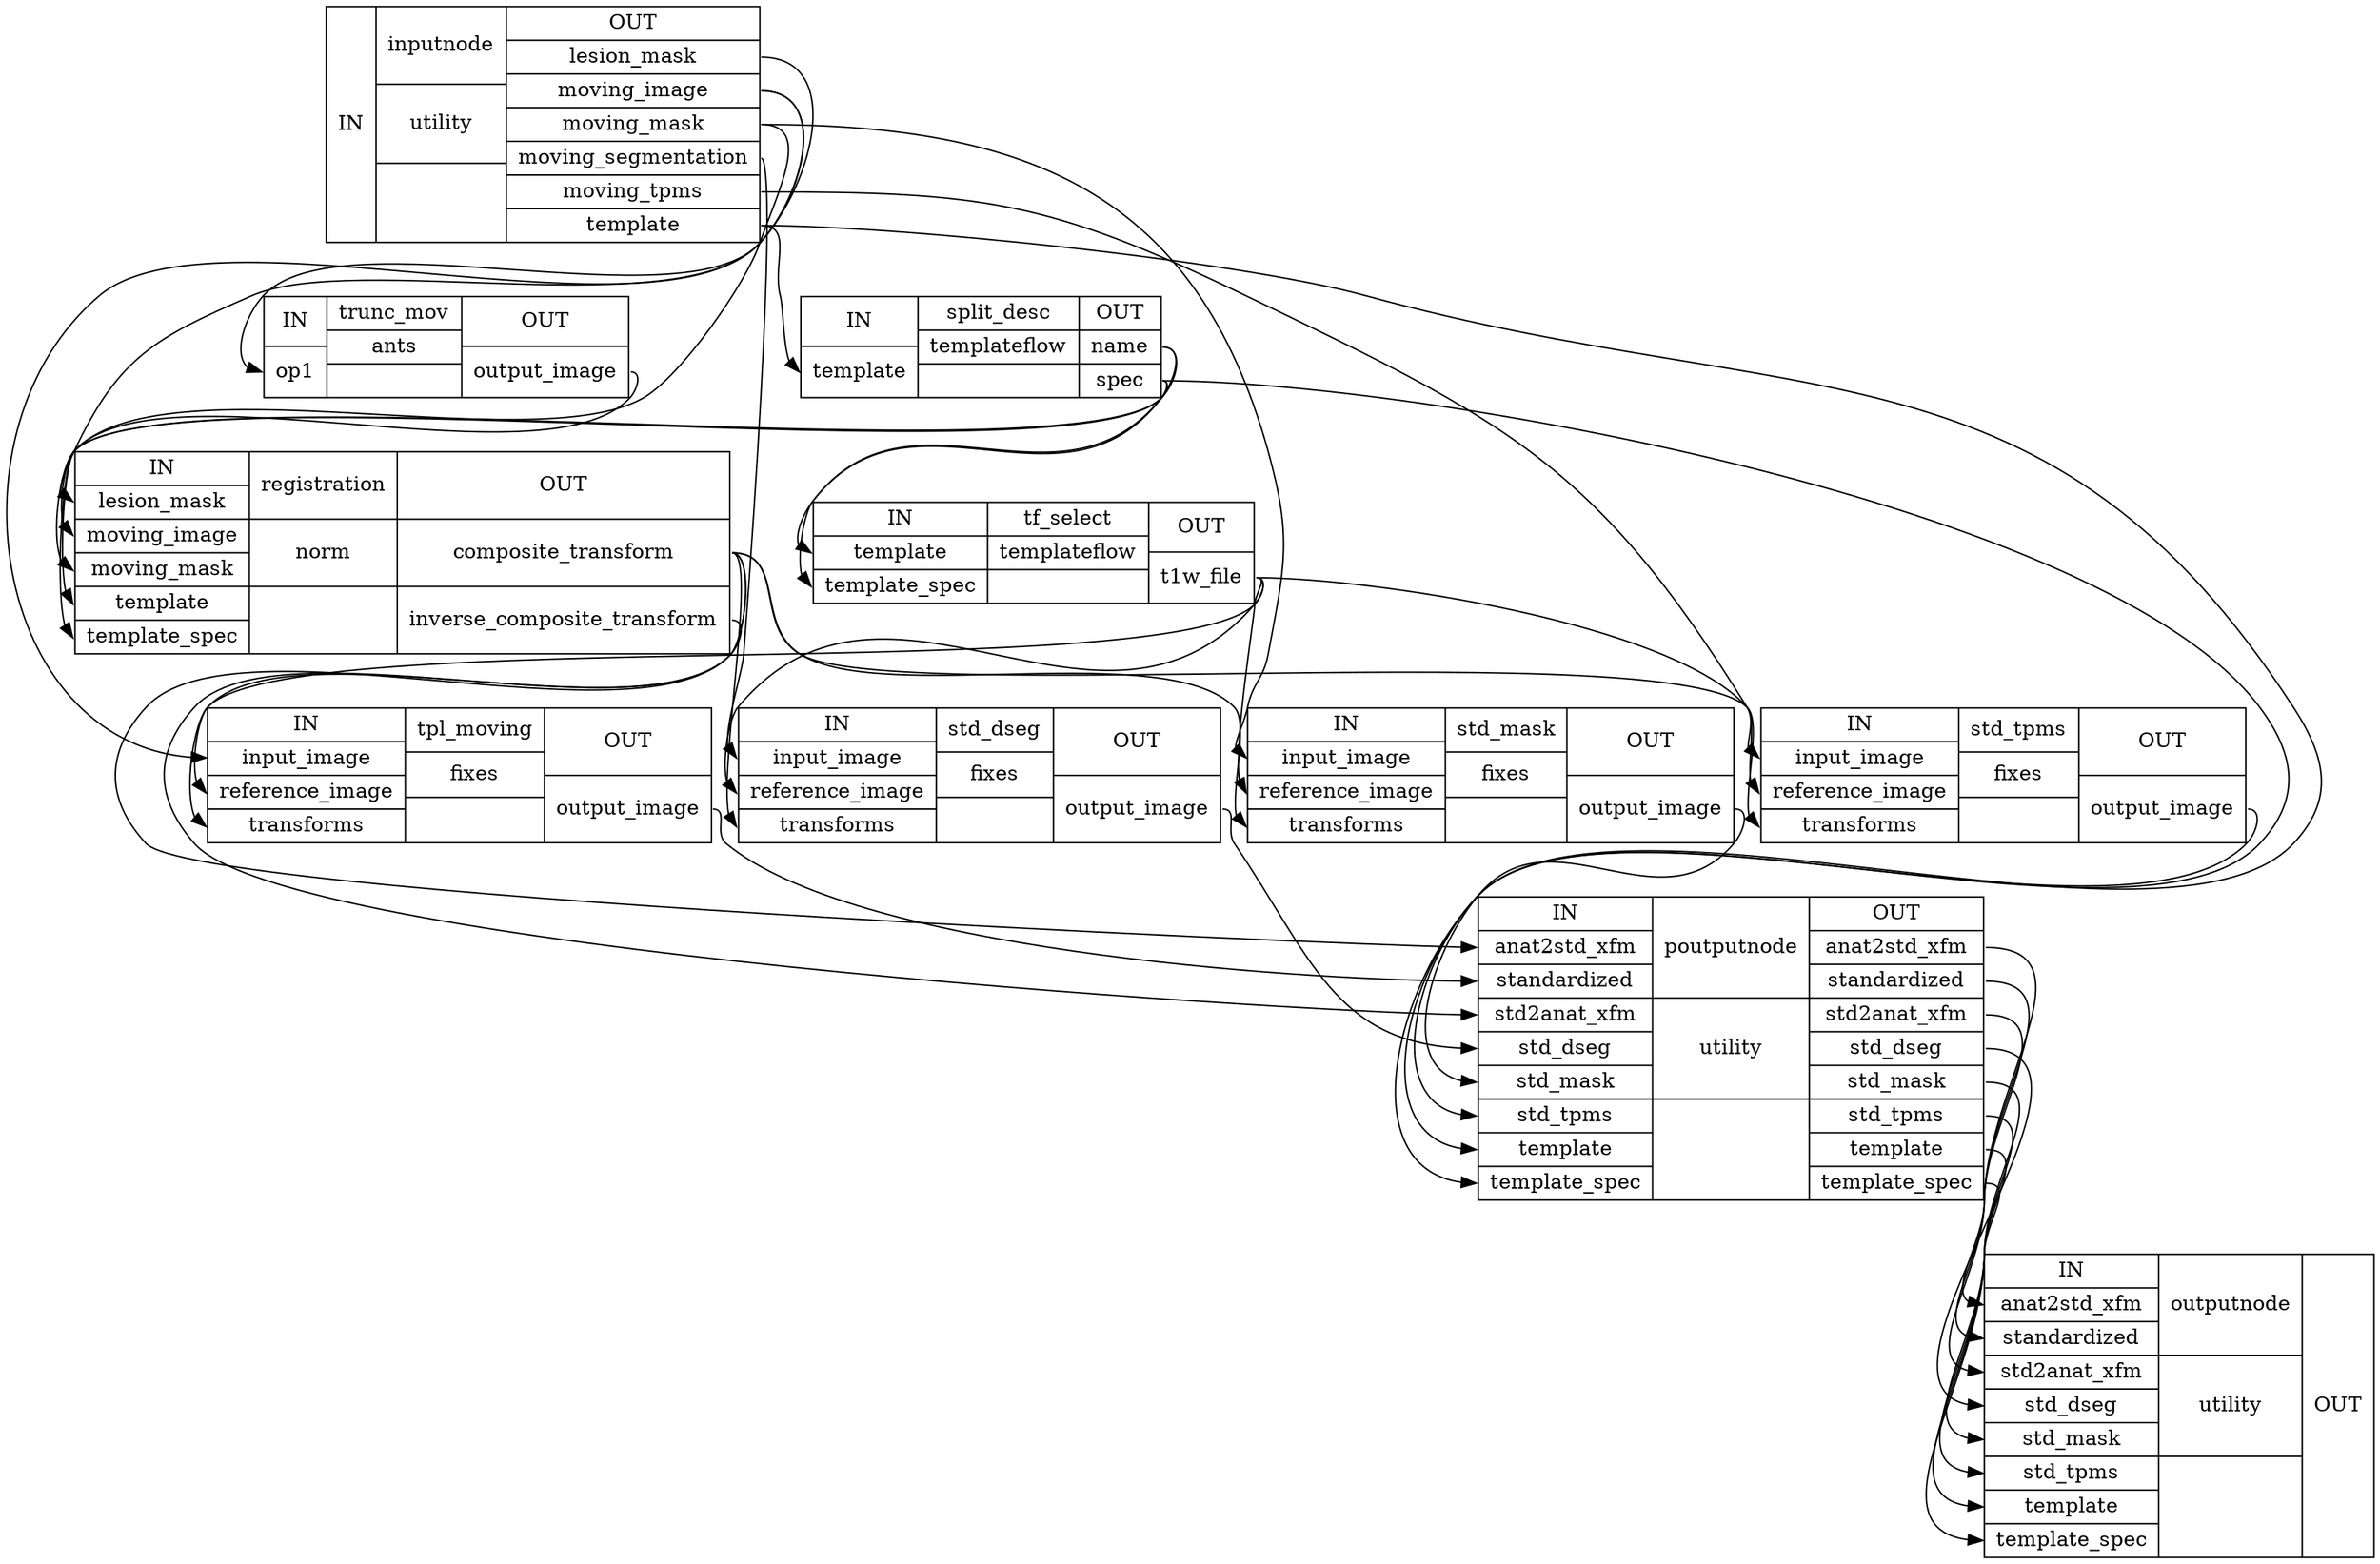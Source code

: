 digraph structs {
node [shape=record];
anat_norm_wfinputnode [label="{IN}|{ inputnode | utility |  }|{OUT|<outlesionmask> lesion_mask|<outmovingimage> moving_image|<outmovingmask> moving_mask|<outmovingsegmentation> moving_segmentation|<outmovingtpms> moving_tpms|<outtemplate> template}"];
anat_norm_wftrunc_mov [label="{IN|<inop1> op1}|{ trunc_mov | ants |  }|{OUT|<outoutputimage> output_image}"];
anat_norm_wfsplit_desc [label="{IN|<intemplate> template}|{ split_desc | templateflow |  }|{OUT|<outname> name|<outspec> spec}"];
anat_norm_wfregistration [label="{IN|<inlesionmask> lesion_mask|<inmovingimage> moving_image|<inmovingmask> moving_mask|<intemplate> template|<intemplatespec> template_spec}|{ registration | norm |  }|{OUT|<outcompositetransform> composite_transform|<outinversecompositetransform> inverse_composite_transform}"];
anat_norm_wftf_select [label="{IN|<intemplate> template|<intemplatespec> template_spec}|{ tf_select | templateflow |  }|{OUT|<outt1wfile> t1w_file}"];
anat_norm_wfstd_tpms [label="{IN|<ininputimage> input_image|<inreferenceimage> reference_image|<intransforms> transforms}|{ std_tpms | fixes |  }|{OUT|<outoutputimage> output_image}"];
anat_norm_wfstd_dseg [label="{IN|<ininputimage> input_image|<inreferenceimage> reference_image|<intransforms> transforms}|{ std_dseg | fixes |  }|{OUT|<outoutputimage> output_image}"];
anat_norm_wfstd_mask [label="{IN|<ininputimage> input_image|<inreferenceimage> reference_image|<intransforms> transforms}|{ std_mask | fixes |  }|{OUT|<outoutputimage> output_image}"];
anat_norm_wftpl_moving [label="{IN|<ininputimage> input_image|<inreferenceimage> reference_image|<intransforms> transforms}|{ tpl_moving | fixes |  }|{OUT|<outoutputimage> output_image}"];
anat_norm_wfpoutputnode [label="{IN|<inanat2stdxfm> anat2std_xfm|<instandardized> standardized|<instd2anatxfm> std2anat_xfm|<instddseg> std_dseg|<instdmask> std_mask|<instdtpms> std_tpms|<intemplate> template|<intemplatespec> template_spec}|{ poutputnode | utility |  }|{OUT|<outanat2stdxfm> anat2std_xfm|<outstandardized> standardized|<outstd2anatxfm> std2anat_xfm|<outstddseg> std_dseg|<outstdmask> std_mask|<outstdtpms> std_tpms|<outtemplate> template|<outtemplatespec> template_spec}"];
anat_norm_wfoutputnode [label="{IN|<inanat2stdxfm> anat2std_xfm|<instandardized> standardized|<instd2anatxfm> std2anat_xfm|<instddseg> std_dseg|<instdmask> std_mask|<instdtpms> std_tpms|<intemplate> template|<intemplatespec> template_spec}|{ outputnode | utility |  }|{OUT}"];
anat_norm_wfinputnode:outlesionmask:e -> anat_norm_wfregistration:inlesionmask:w;
anat_norm_wfinputnode:outmovingimage:e -> anat_norm_wftpl_moving:ininputimage:w;
anat_norm_wfinputnode:outmovingimage:e -> anat_norm_wftrunc_mov:inop1:w;
anat_norm_wfinputnode:outmovingmask:e -> anat_norm_wfregistration:inmovingmask:w;
anat_norm_wfinputnode:outmovingmask:e -> anat_norm_wfstd_mask:ininputimage:w;
anat_norm_wfinputnode:outmovingsegmentation:e -> anat_norm_wfstd_dseg:ininputimage:w;
anat_norm_wfinputnode:outmovingtpms:e -> anat_norm_wfstd_tpms:ininputimage:w;
anat_norm_wfinputnode:outtemplate:e -> anat_norm_wfpoutputnode:intemplate:w;
anat_norm_wfinputnode:outtemplate:e -> anat_norm_wfsplit_desc:intemplate:w;
anat_norm_wfpoutputnode:outanat2stdxfm:e -> anat_norm_wfoutputnode:inanat2stdxfm:w;
anat_norm_wfpoutputnode:outstandardized:e -> anat_norm_wfoutputnode:instandardized:w;
anat_norm_wfpoutputnode:outstd2anatxfm:e -> anat_norm_wfoutputnode:instd2anatxfm:w;
anat_norm_wfpoutputnode:outstddseg:e -> anat_norm_wfoutputnode:instddseg:w;
anat_norm_wfpoutputnode:outstdmask:e -> anat_norm_wfoutputnode:instdmask:w;
anat_norm_wfpoutputnode:outstdtpms:e -> anat_norm_wfoutputnode:instdtpms:w;
anat_norm_wfpoutputnode:outtemplate:e -> anat_norm_wfoutputnode:intemplate:w;
anat_norm_wfpoutputnode:outtemplatespec:e -> anat_norm_wfoutputnode:intemplatespec:w;
anat_norm_wfregistration:outcompositetransform:e -> anat_norm_wfpoutputnode:inanat2stdxfm:w;
anat_norm_wfregistration:outcompositetransform:e -> anat_norm_wfstd_dseg:intransforms:w;
anat_norm_wfregistration:outcompositetransform:e -> anat_norm_wfstd_mask:intransforms:w;
anat_norm_wfregistration:outcompositetransform:e -> anat_norm_wfstd_tpms:intransforms:w;
anat_norm_wfregistration:outcompositetransform:e -> anat_norm_wftpl_moving:intransforms:w;
anat_norm_wfregistration:outinversecompositetransform:e -> anat_norm_wfpoutputnode:instd2anatxfm:w;
anat_norm_wfsplit_desc:outname:e -> anat_norm_wfregistration:intemplate:w;
anat_norm_wfsplit_desc:outname:e -> anat_norm_wftf_select:intemplate:w;
anat_norm_wfsplit_desc:outspec:e -> anat_norm_wfpoutputnode:intemplatespec:w;
anat_norm_wfsplit_desc:outspec:e -> anat_norm_wfregistration:intemplatespec:w;
anat_norm_wfsplit_desc:outspec:e -> anat_norm_wftf_select:intemplatespec:w;
anat_norm_wfstd_dseg:outoutputimage:e -> anat_norm_wfpoutputnode:instddseg:w;
anat_norm_wfstd_mask:outoutputimage:e -> anat_norm_wfpoutputnode:instdmask:w;
anat_norm_wfstd_tpms:outoutputimage:e -> anat_norm_wfpoutputnode:instdtpms:w;
anat_norm_wftf_select:outt1wfile:e -> anat_norm_wfstd_dseg:inreferenceimage:w;
anat_norm_wftf_select:outt1wfile:e -> anat_norm_wfstd_mask:inreferenceimage:w;
anat_norm_wftf_select:outt1wfile:e -> anat_norm_wfstd_tpms:inreferenceimage:w;
anat_norm_wftf_select:outt1wfile:e -> anat_norm_wftpl_moving:inreferenceimage:w;
anat_norm_wftpl_moving:outoutputimage:e -> anat_norm_wfpoutputnode:instandardized:w;
anat_norm_wftrunc_mov:outoutputimage:e -> anat_norm_wfregistration:inmovingimage:w;
}
